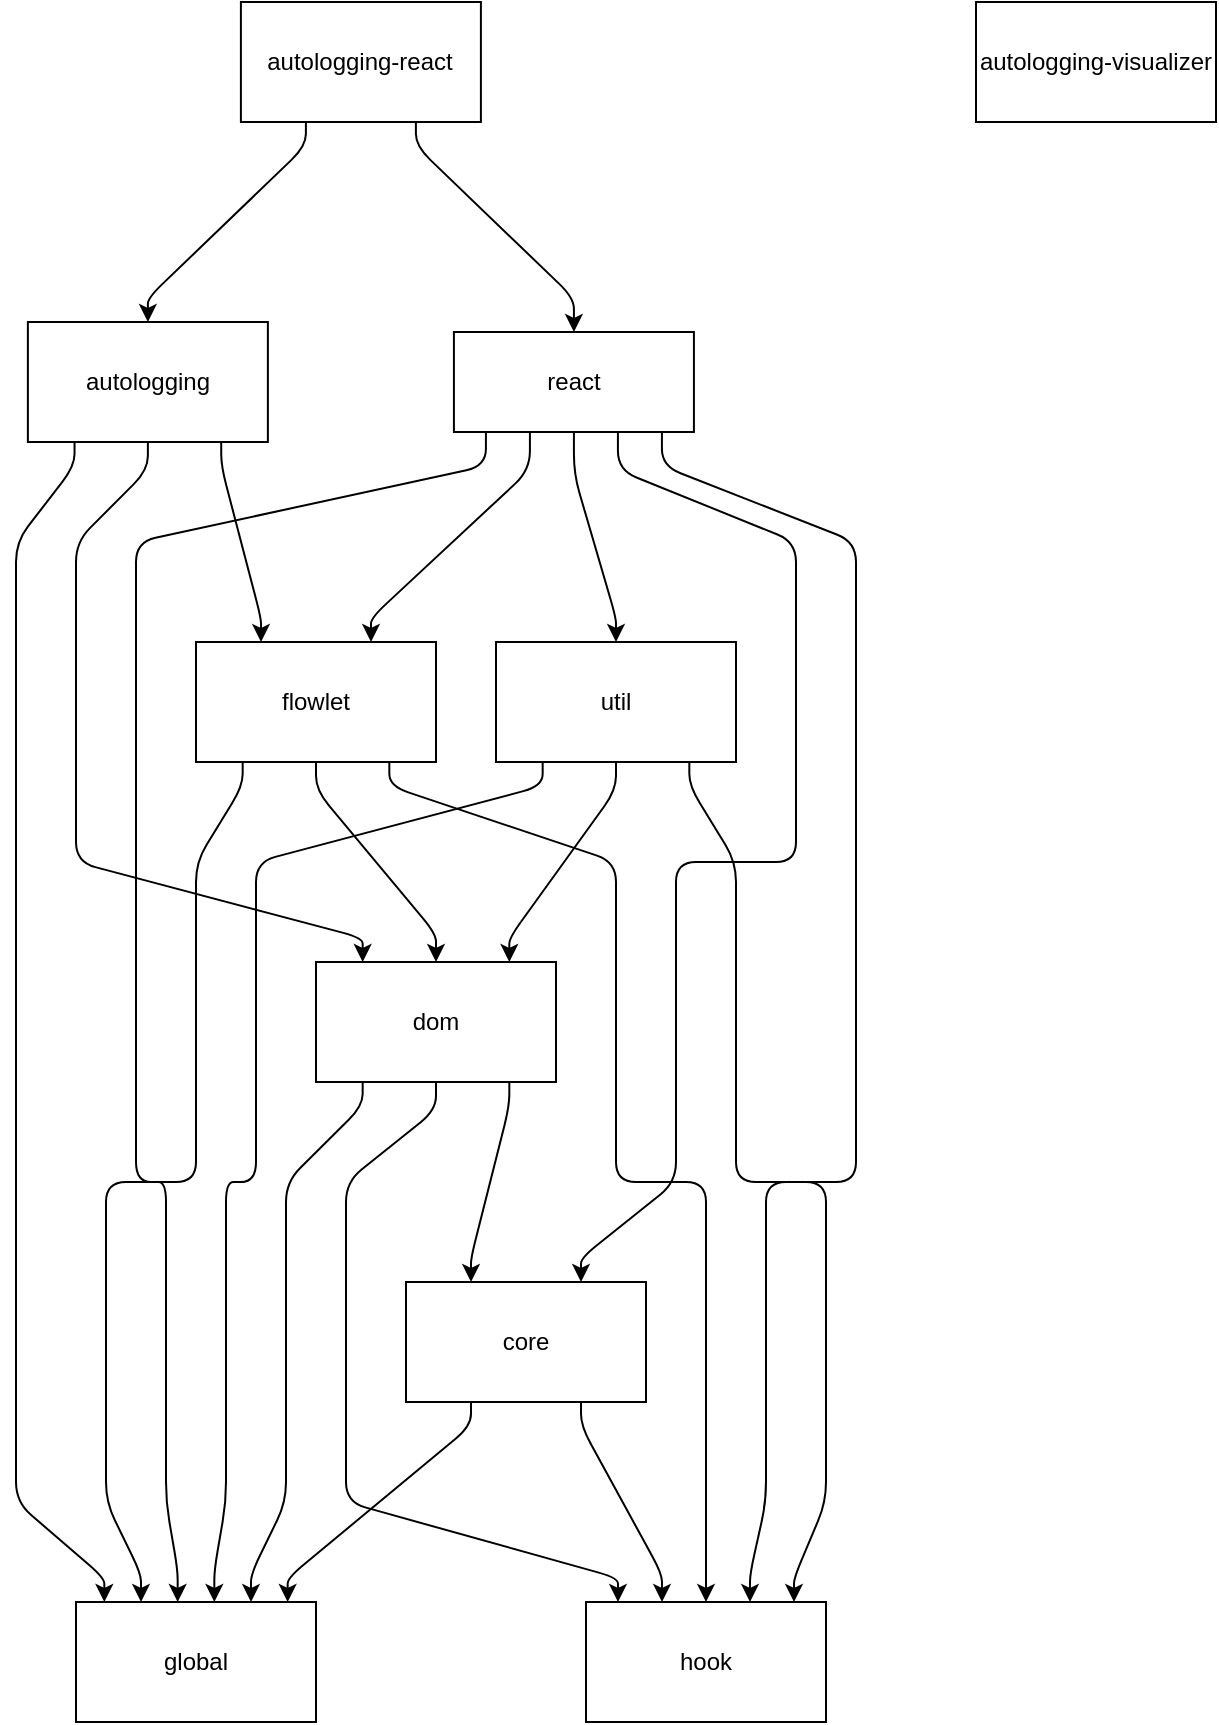 <mxfile>
    <diagram id="qeaMFSYS2zgto-DaGSyR" name="Page-1">
        <mxGraphModel dx="2073" dy="1859" grid="1" gridSize="10" guides="1" tooltips="1" connect="1" arrows="1" fold="1" page="1" pageScale="1" pageWidth="850" pageHeight="1100" math="0" shadow="0">
            <root>
                <mxCell id="0"/>
                <mxCell id="1" parent="0"/>
                <mxCell id="4" value="" style="edgeStyle=none;html=1;noEdgeStyle=1;orthogonal=1;" parent="1" source="2" target="3" edge="1">
                    <mxGeometry relative="1" as="geometry">
                        <Array as="points">
                            <mxPoint x="65.938" y="234"/>
                            <mxPoint x="30" y="270"/>
                            <mxPoint x="30" y="430"/>
                            <mxPoint x="173.333" y="468"/>
                        </Array>
                    </mxGeometry>
                </mxCell>
                <mxCell id="24" style="edgeStyle=none;html=1;noEdgeStyle=1;orthogonal=1;" parent="1" source="2" target="17" edge="1">
                    <mxGeometry relative="1" as="geometry">
                        <Array as="points">
                            <mxPoint x="102.604" y="232"/>
                            <mxPoint x="122.5" y="308"/>
                        </Array>
                    </mxGeometry>
                </mxCell>
                <mxCell id="38" style="edgeStyle=none;html=1;noEdgeStyle=1;orthogonal=1;" parent="1" source="2" target="7" edge="1">
                    <mxGeometry relative="1" as="geometry">
                        <Array as="points">
                            <mxPoint x="29.271" y="232"/>
                            <mxPoint y="270"/>
                            <mxPoint y="430"/>
                            <mxPoint y="430"/>
                            <mxPoint y="590"/>
                            <mxPoint y="590"/>
                            <mxPoint y="750"/>
                            <mxPoint x="44.167" y="788"/>
                        </Array>
                    </mxGeometry>
                </mxCell>
                <mxCell id="2" value="autologging" style="rounded=0;whiteSpace=wrap;html=1;" parent="1" vertex="1">
                    <mxGeometry x="5.938" y="160" width="120" height="60" as="geometry"/>
                </mxCell>
                <mxCell id="6" value="" style="edgeStyle=none;html=1;noEdgeStyle=1;orthogonal=1;" parent="1" source="3" target="5" edge="1">
                    <mxGeometry relative="1" as="geometry">
                        <Array as="points">
                            <mxPoint x="246.667" y="552"/>
                            <mxPoint x="227.5" y="628"/>
                        </Array>
                    </mxGeometry>
                </mxCell>
                <mxCell id="25" style="edgeStyle=none;html=1;noEdgeStyle=1;orthogonal=1;" parent="1" source="3" target="7" edge="1">
                    <mxGeometry relative="1" as="geometry">
                        <Array as="points">
                            <mxPoint x="173.333" y="552"/>
                            <mxPoint x="135" y="590"/>
                            <mxPoint x="135" y="750"/>
                            <mxPoint x="117.5" y="786"/>
                        </Array>
                    </mxGeometry>
                </mxCell>
                <mxCell id="26" style="edgeStyle=none;html=1;noEdgeStyle=1;orthogonal=1;" parent="1" source="3" target="11" edge="1">
                    <mxGeometry relative="1" as="geometry">
                        <Array as="points">
                            <mxPoint x="210" y="554"/>
                            <mxPoint x="165" y="590"/>
                            <mxPoint x="165" y="750"/>
                            <mxPoint x="301" y="788"/>
                        </Array>
                    </mxGeometry>
                </mxCell>
                <mxCell id="3" value="dom" style="rounded=0;whiteSpace=wrap;html=1;" parent="1" vertex="1">
                    <mxGeometry x="150" y="480" width="120" height="60" as="geometry"/>
                </mxCell>
                <mxCell id="12" value="" style="edgeStyle=none;html=1;noEdgeStyle=1;orthogonal=1;" parent="1" source="5" target="11" edge="1">
                    <mxGeometry relative="1" as="geometry">
                        <Array as="points">
                            <mxPoint x="282.5" y="712"/>
                            <mxPoint x="323" y="786"/>
                        </Array>
                    </mxGeometry>
                </mxCell>
                <mxCell id="23" style="edgeStyle=none;html=1;noEdgeStyle=1;orthogonal=1;" parent="1" source="5" target="7" edge="1">
                    <mxGeometry relative="1" as="geometry">
                        <Array as="points">
                            <mxPoint x="227.5" y="712"/>
                            <mxPoint x="135.833" y="788"/>
                        </Array>
                    </mxGeometry>
                </mxCell>
                <mxCell id="5" value="core" style="rounded=0;whiteSpace=wrap;html=1;" parent="1" vertex="1">
                    <mxGeometry x="195" y="640" width="120" height="60" as="geometry"/>
                </mxCell>
                <mxCell id="7" value="global" style="rounded=0;whiteSpace=wrap;html=1;" parent="1" vertex="1">
                    <mxGeometry x="30" y="800" width="120" height="60" as="geometry"/>
                </mxCell>
                <mxCell id="11" value="hook" style="rounded=0;whiteSpace=wrap;html=1;" parent="1" vertex="1">
                    <mxGeometry x="285" y="800" width="120" height="60" as="geometry"/>
                </mxCell>
                <mxCell id="15" value="" style="edgeStyle=none;html=1;noEdgeStyle=1;orthogonal=1;" parent="1" source="13" target="14" edge="1">
                    <mxGeometry relative="1" as="geometry">
                        <mxPoint x="270" y="110" as="sourcePoint"/>
                        <Array as="points">
                            <mxPoint x="199.948" y="72"/>
                            <mxPoint x="278.958" y="148"/>
                        </Array>
                    </mxGeometry>
                </mxCell>
                <mxCell id="31" style="edgeStyle=none;html=1;noEdgeStyle=1;orthogonal=1;" parent="1" source="13" target="2" edge="1">
                    <mxGeometry relative="1" as="geometry">
                        <Array as="points">
                            <mxPoint x="144.948" y="72"/>
                            <mxPoint x="65.938" y="148"/>
                        </Array>
                    </mxGeometry>
                </mxCell>
                <mxCell id="13" value="autologging-react" style="rounded=0;whiteSpace=wrap;html=1;" parent="1" vertex="1">
                    <mxGeometry x="112.448" width="120" height="60" as="geometry"/>
                </mxCell>
                <mxCell id="27" style="edgeStyle=none;html=1;noEdgeStyle=1;orthogonal=1;" parent="1" source="14" target="5" edge="1">
                    <mxGeometry relative="1" as="geometry">
                        <Array as="points">
                            <mxPoint x="300.958" y="234"/>
                            <mxPoint x="390" y="270"/>
                            <mxPoint x="390" y="430"/>
                            <mxPoint x="330" y="430"/>
                            <mxPoint x="330" y="590"/>
                            <mxPoint x="282.5" y="628"/>
                        </Array>
                    </mxGeometry>
                </mxCell>
                <mxCell id="28" style="edgeStyle=none;html=1;noEdgeStyle=1;orthogonal=1;" parent="1" source="14" target="11" edge="1">
                    <mxGeometry relative="1" as="geometry">
                        <Array as="points">
                            <mxPoint x="322.958" y="232"/>
                            <mxPoint x="420" y="270"/>
                            <mxPoint x="420" y="430"/>
                            <mxPoint x="420" y="430"/>
                            <mxPoint x="420" y="590"/>
                            <mxPoint x="375" y="590"/>
                            <mxPoint x="375" y="750"/>
                            <mxPoint x="367" y="786"/>
                        </Array>
                    </mxGeometry>
                </mxCell>
                <mxCell id="29" style="edgeStyle=none;html=1;noEdgeStyle=1;orthogonal=1;" parent="1" source="14" target="7" edge="1">
                    <mxGeometry relative="1" as="geometry">
                        <Array as="points">
                            <mxPoint x="234.958" y="232"/>
                            <mxPoint x="60" y="270"/>
                            <mxPoint x="60" y="430"/>
                            <mxPoint x="60" y="430"/>
                            <mxPoint x="60" y="590"/>
                            <mxPoint x="75" y="590"/>
                            <mxPoint x="75" y="750"/>
                            <mxPoint x="80.833" y="784"/>
                        </Array>
                    </mxGeometry>
                </mxCell>
                <mxCell id="30" style="edgeStyle=none;html=1;noEdgeStyle=1;orthogonal=1;" parent="1" source="14" target="17" edge="1">
                    <mxGeometry relative="1" as="geometry">
                        <Array as="points">
                            <mxPoint x="256.958" y="234"/>
                            <mxPoint x="177.5" y="308"/>
                        </Array>
                    </mxGeometry>
                </mxCell>
                <mxCell id="32" style="edgeStyle=none;html=1;noEdgeStyle=1;orthogonal=1;" parent="1" source="14" target="19" edge="1">
                    <mxGeometry relative="1" as="geometry">
                        <Array as="points">
                            <mxPoint x="278.958" y="236"/>
                            <mxPoint x="300" y="308"/>
                        </Array>
                    </mxGeometry>
                </mxCell>
                <mxCell id="14" value="react" style="rounded=0;whiteSpace=wrap;html=1;" parent="1" vertex="1">
                    <mxGeometry x="218.958" y="165" width="120" height="50" as="geometry"/>
                </mxCell>
                <mxCell id="20" style="edgeStyle=none;html=1;noEdgeStyle=1;orthogonal=1;" parent="1" source="17" target="7" edge="1">
                    <mxGeometry relative="1" as="geometry">
                        <Array as="points">
                            <mxPoint x="113.333" y="392"/>
                            <mxPoint x="90" y="430"/>
                            <mxPoint x="90" y="590"/>
                            <mxPoint x="45" y="590"/>
                            <mxPoint x="45" y="750"/>
                            <mxPoint x="62.5" y="786"/>
                        </Array>
                    </mxGeometry>
                </mxCell>
                <mxCell id="21" style="edgeStyle=none;html=1;noEdgeStyle=1;orthogonal=1;" parent="1" source="17" target="11" edge="1">
                    <mxGeometry relative="1" as="geometry">
                        <Array as="points">
                            <mxPoint x="186.667" y="392"/>
                            <mxPoint x="300" y="430"/>
                            <mxPoint x="300" y="590"/>
                            <mxPoint x="345" y="590"/>
                            <mxPoint x="345" y="750"/>
                            <mxPoint x="345" y="784"/>
                        </Array>
                    </mxGeometry>
                </mxCell>
                <mxCell id="22" style="edgeStyle=none;html=1;noEdgeStyle=1;orthogonal=1;" parent="1" source="17" target="3" edge="1">
                    <mxGeometry relative="1" as="geometry">
                        <Array as="points">
                            <mxPoint x="150" y="394"/>
                            <mxPoint x="210" y="466"/>
                        </Array>
                    </mxGeometry>
                </mxCell>
                <mxCell id="17" value="flowlet" style="rounded=0;whiteSpace=wrap;html=1;" parent="1" vertex="1">
                    <mxGeometry x="90" y="320" width="120" height="60" as="geometry"/>
                </mxCell>
                <mxCell id="18" value="autologging-visualizer" style="rounded=0;whiteSpace=wrap;html=1;" parent="1" vertex="1">
                    <mxGeometry x="480" width="120" height="60" as="geometry"/>
                </mxCell>
                <mxCell id="33" style="edgeStyle=none;html=1;noEdgeStyle=1;orthogonal=1;" parent="1" source="19" target="3" edge="1">
                    <mxGeometry relative="1" as="geometry">
                        <Array as="points">
                            <mxPoint x="300" y="394"/>
                            <mxPoint x="246.667" y="468"/>
                        </Array>
                    </mxGeometry>
                </mxCell>
                <mxCell id="34" style="edgeStyle=none;html=1;noEdgeStyle=1;orthogonal=1;" parent="1" source="19" target="11" edge="1">
                    <mxGeometry relative="1" as="geometry">
                        <Array as="points">
                            <mxPoint x="336.667" y="392"/>
                            <mxPoint x="360" y="430"/>
                            <mxPoint x="360" y="590"/>
                            <mxPoint x="405" y="590"/>
                            <mxPoint x="405" y="750"/>
                            <mxPoint x="389" y="788"/>
                        </Array>
                    </mxGeometry>
                </mxCell>
                <mxCell id="35" style="edgeStyle=none;html=1;noEdgeStyle=1;orthogonal=1;" parent="1" source="19" target="7" edge="1">
                    <mxGeometry relative="1" as="geometry">
                        <Array as="points">
                            <mxPoint x="263.333" y="392"/>
                            <mxPoint x="120" y="430"/>
                            <mxPoint x="120" y="590"/>
                            <mxPoint x="105" y="590"/>
                            <mxPoint x="105" y="750"/>
                            <mxPoint x="99.167" y="784"/>
                        </Array>
                    </mxGeometry>
                </mxCell>
                <mxCell id="19" value="util" style="rounded=0;whiteSpace=wrap;html=1;" parent="1" vertex="1">
                    <mxGeometry x="240" y="320" width="120" height="60" as="geometry"/>
                </mxCell>
            </root>
        </mxGraphModel>
    </diagram>
</mxfile>